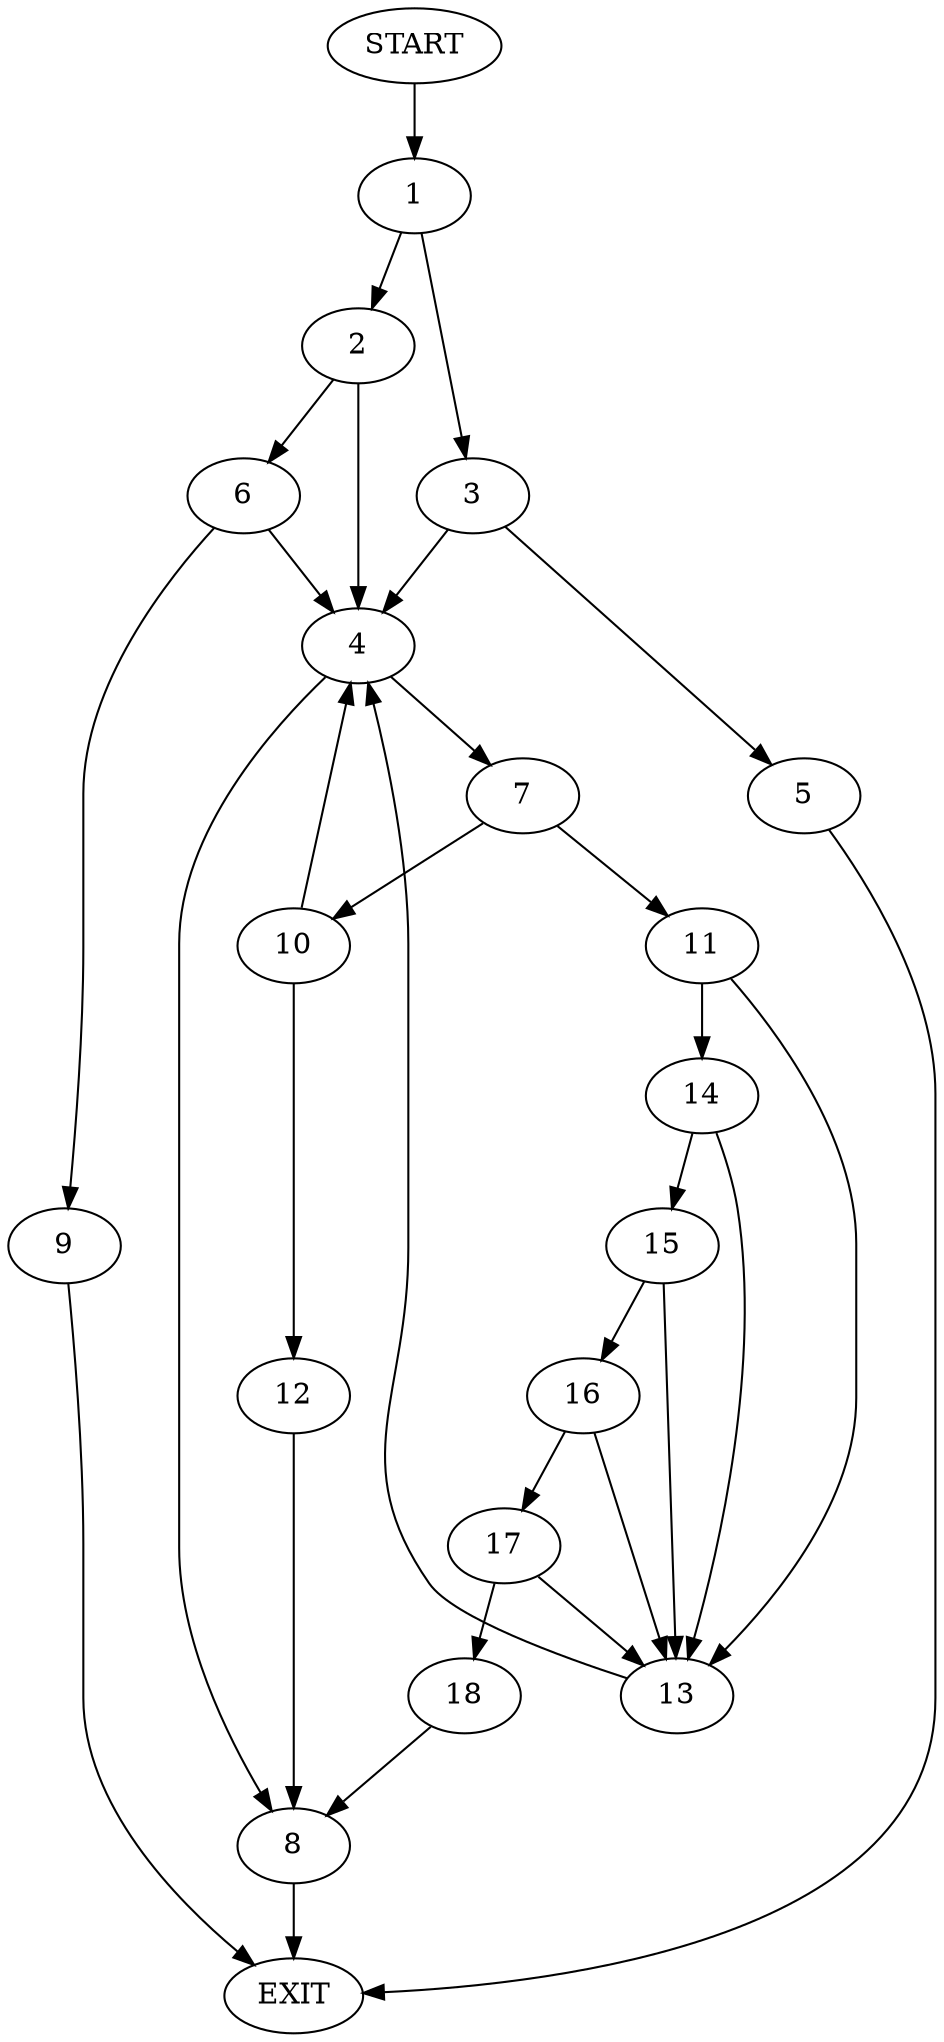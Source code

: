 digraph {
0 [label="START"]
19 [label="EXIT"]
0 -> 1
1 -> 2
1 -> 3
3 -> 4
3 -> 5
2 -> 6
2 -> 4
5 -> 19
4 -> 7
4 -> 8
6 -> 9
6 -> 4
9 -> 19
7 -> 10
7 -> 11
8 -> 19
10 -> 12
10 -> 4
11 -> 13
11 -> 14
12 -> 8
13 -> 4
14 -> 15
14 -> 13
15 -> 13
15 -> 16
16 -> 17
16 -> 13
17 -> 18
17 -> 13
18 -> 8
}
